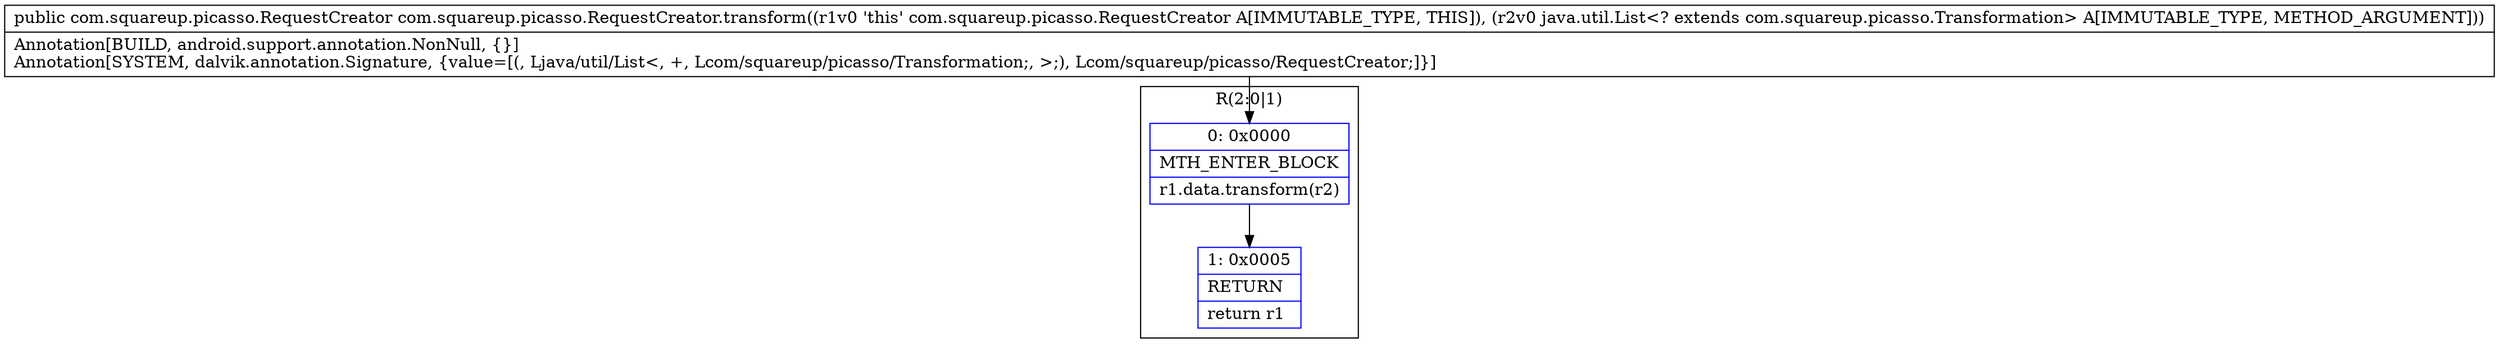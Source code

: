 digraph "CFG forcom.squareup.picasso.RequestCreator.transform(Ljava\/util\/List;)Lcom\/squareup\/picasso\/RequestCreator;" {
subgraph cluster_Region_2112837645 {
label = "R(2:0|1)";
node [shape=record,color=blue];
Node_0 [shape=record,label="{0\:\ 0x0000|MTH_ENTER_BLOCK\l|r1.data.transform(r2)\l}"];
Node_1 [shape=record,label="{1\:\ 0x0005|RETURN\l|return r1\l}"];
}
MethodNode[shape=record,label="{public com.squareup.picasso.RequestCreator com.squareup.picasso.RequestCreator.transform((r1v0 'this' com.squareup.picasso.RequestCreator A[IMMUTABLE_TYPE, THIS]), (r2v0 java.util.List\<? extends com.squareup.picasso.Transformation\> A[IMMUTABLE_TYPE, METHOD_ARGUMENT]))  | Annotation[BUILD, android.support.annotation.NonNull, \{\}]\lAnnotation[SYSTEM, dalvik.annotation.Signature, \{value=[(, Ljava\/util\/List\<, +, Lcom\/squareup\/picasso\/Transformation;, \>;), Lcom\/squareup\/picasso\/RequestCreator;]\}]\l}"];
MethodNode -> Node_0;
Node_0 -> Node_1;
}

